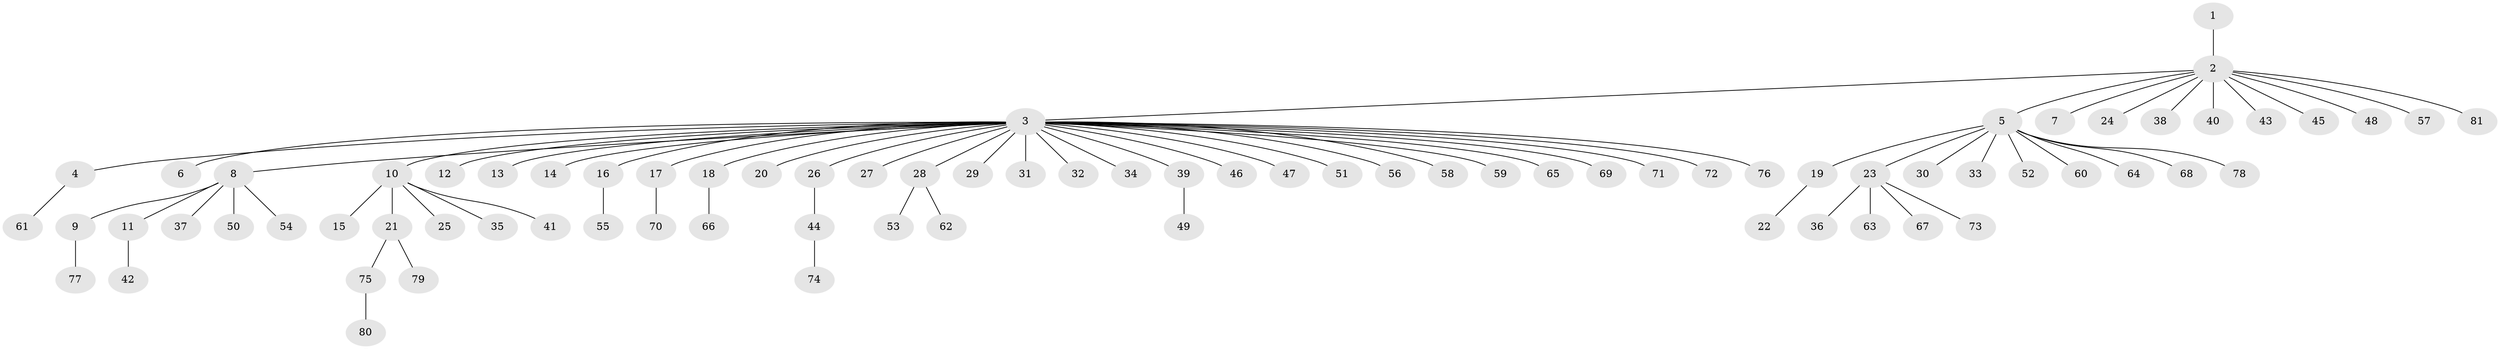 // Generated by graph-tools (version 1.1) at 2025/35/03/09/25 02:35:38]
// undirected, 81 vertices, 80 edges
graph export_dot {
graph [start="1"]
  node [color=gray90,style=filled];
  1;
  2;
  3;
  4;
  5;
  6;
  7;
  8;
  9;
  10;
  11;
  12;
  13;
  14;
  15;
  16;
  17;
  18;
  19;
  20;
  21;
  22;
  23;
  24;
  25;
  26;
  27;
  28;
  29;
  30;
  31;
  32;
  33;
  34;
  35;
  36;
  37;
  38;
  39;
  40;
  41;
  42;
  43;
  44;
  45;
  46;
  47;
  48;
  49;
  50;
  51;
  52;
  53;
  54;
  55;
  56;
  57;
  58;
  59;
  60;
  61;
  62;
  63;
  64;
  65;
  66;
  67;
  68;
  69;
  70;
  71;
  72;
  73;
  74;
  75;
  76;
  77;
  78;
  79;
  80;
  81;
  1 -- 2;
  2 -- 3;
  2 -- 5;
  2 -- 7;
  2 -- 24;
  2 -- 38;
  2 -- 40;
  2 -- 43;
  2 -- 45;
  2 -- 48;
  2 -- 57;
  2 -- 81;
  3 -- 4;
  3 -- 6;
  3 -- 8;
  3 -- 10;
  3 -- 12;
  3 -- 13;
  3 -- 14;
  3 -- 16;
  3 -- 17;
  3 -- 18;
  3 -- 20;
  3 -- 26;
  3 -- 27;
  3 -- 28;
  3 -- 29;
  3 -- 31;
  3 -- 32;
  3 -- 34;
  3 -- 39;
  3 -- 46;
  3 -- 47;
  3 -- 51;
  3 -- 56;
  3 -- 58;
  3 -- 59;
  3 -- 65;
  3 -- 69;
  3 -- 71;
  3 -- 72;
  3 -- 76;
  4 -- 61;
  5 -- 19;
  5 -- 23;
  5 -- 30;
  5 -- 33;
  5 -- 52;
  5 -- 60;
  5 -- 64;
  5 -- 68;
  5 -- 78;
  8 -- 9;
  8 -- 11;
  8 -- 37;
  8 -- 50;
  8 -- 54;
  9 -- 77;
  10 -- 15;
  10 -- 21;
  10 -- 25;
  10 -- 35;
  10 -- 41;
  11 -- 42;
  16 -- 55;
  17 -- 70;
  18 -- 66;
  19 -- 22;
  21 -- 75;
  21 -- 79;
  23 -- 36;
  23 -- 63;
  23 -- 67;
  23 -- 73;
  26 -- 44;
  28 -- 53;
  28 -- 62;
  39 -- 49;
  44 -- 74;
  75 -- 80;
}
